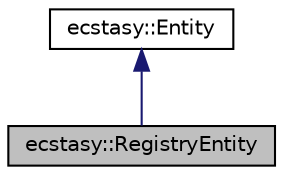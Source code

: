 digraph "ecstasy::RegistryEntity"
{
 // LATEX_PDF_SIZE
  edge [fontname="Helvetica",fontsize="10",labelfontname="Helvetica",labelfontsize="10"];
  node [fontname="Helvetica",fontsize="10",shape=record];
  Node1 [label="ecstasy::RegistryEntity",height=0.2,width=0.4,color="black", fillcolor="grey75", style="filled", fontcolor="black",tooltip="Entity containing a reference to the registry."];
  Node2 -> Node1 [dir="back",color="midnightblue",fontsize="10",style="solid",fontname="Helvetica"];
  Node2 [label="ecstasy::Entity",height=0.2,width=0.4,color="black", fillcolor="white", style="filled",URL="$classecstasy_1_1_entity.html",tooltip="Encapsulate an index to an entity."];
}
